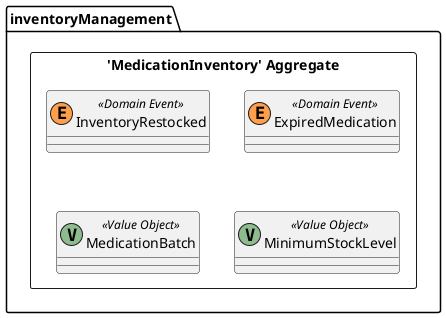@startuml

skinparam componentStyle uml2

package inventoryManagement {
	package "'MedicationInventory' Aggregate" <<Rectangle>> {
		class InventoryRestocked <<(E,#ff9f4b) Domain Event>> {
		}
		class ExpiredMedication <<(E,#ff9f4b) Domain Event>> {
		}
		class MedicationBatch <<(V,DarkSeaGreen) Value Object>> {
		}
		class MinimumStockLevel <<(V,DarkSeaGreen) Value Object>> {
		}
	}
}


@enduml
